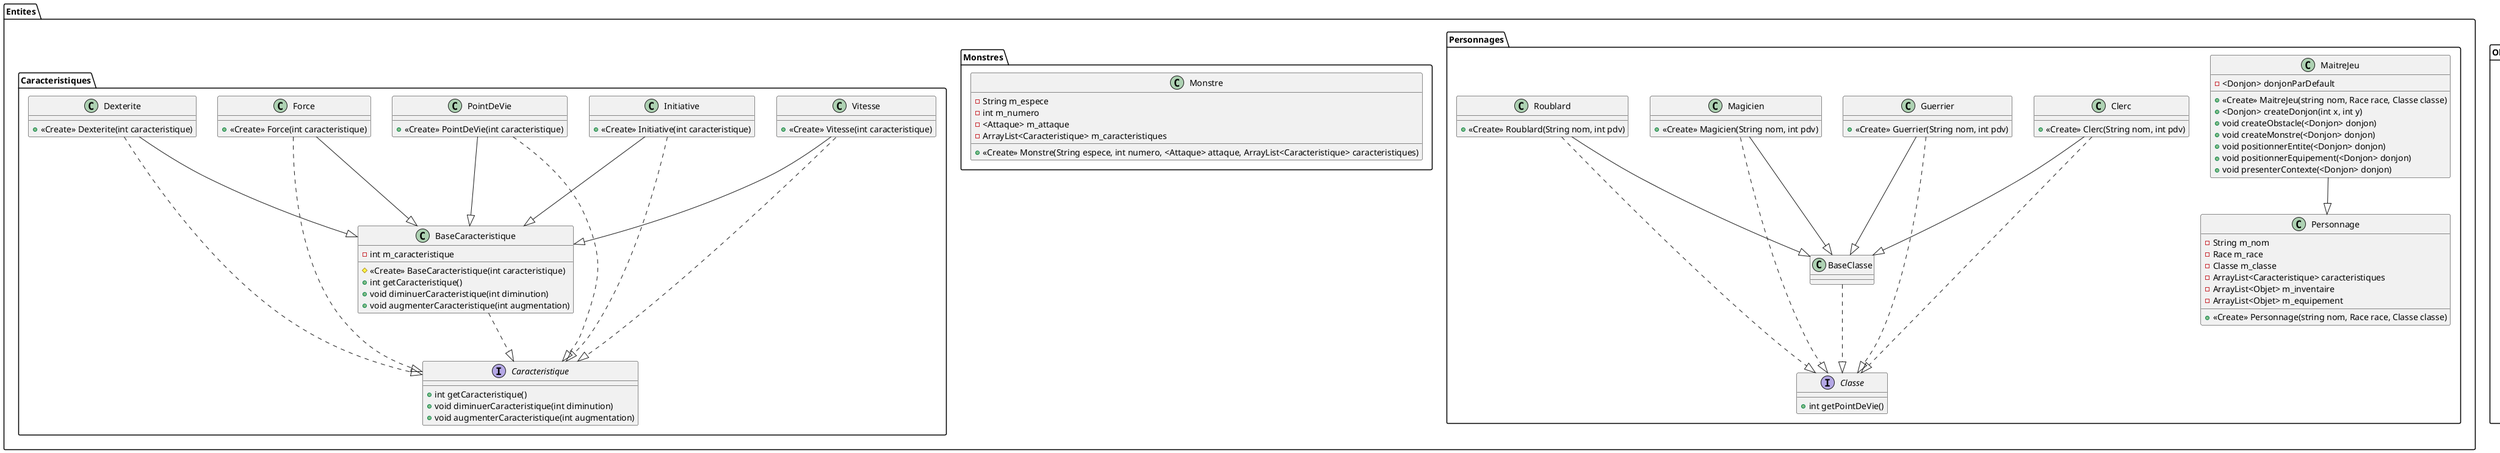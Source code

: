 @startuml
'https://plantuml.com/class-diagram
top to bottom direction
package Entites {
    package Personnages {
        class Personnage {
            - String m_nom
            - Race m_race
            - Classe m_classe
            - ArrayList<Caracteristique> caracteristiques
            - ArrayList<Objet> m_inventaire
            - ArrayList<Objet> m_equipement
            +«Create» Personnage(string nom, Race race, Classe classe)
        }

        class MaitreJeu {
            - <Donjon> donjonParDefault
            +«Create» MaitreJeu(string nom, Race race, Classe classe)
            + <Donjon> createDonjon(int x, int y)
            + void createObstacle(<Donjon> donjon)
            + void createMonstre(<Donjon> donjon)
            + void positionnerEntite(<Donjon> donjon)
            + void positionnerEquipement(<Donjon> donjon)
            + void presenterContexte(<Donjon> donjon)
        }

        MaitreJeu --|> Personnage

        interface Classe {
          + int getPointDeVie()
        }

        class Clerc {
        +«Create» Clerc(String nom, int pdv)
        }
        class Guerrier {
        +«Create» Guerrier(String nom, int pdv)
        }
        class Magicien {
        +«Create» Magicien(String nom, int pdv)
        }
        class Roublard {
        +«Create» Roublard(String nom, int pdv)
        }

        BaseClasse ..|> Classe

        Clerc --|> BaseClasse
        Clerc ..|> Classe

        Guerrier --|> BaseClasse
        Guerrier ..|> Classe

        Magicien --|> BaseClasse
        Magicien ..|> Classe

        Roublard --|> BaseClasse
        Roublard ..|> Classe
    }

    package Monstres {
        class Monstre {
            - String m_espece
            - int m_numero
            - <Attaque> m_attaque
            - ArrayList<Caracteristique> m_caracteristiques
            +«Create» Monstre(String espece, int numero, <Attaque> attaque, ArrayList<Caracteristique> caracteristiques)
        }
    }

    package "Caracteristiques" {
        interface Caracteristique {
          + int getCaracteristique()
          + void diminuerCaracteristique(int diminution)
          + void augmenterCaracteristique(int augmentation)
        }

        class BaseCaracteristique {
          - int m_caracteristique
          #«Create» BaseCaracteristique(int caracteristique)
          + int getCaracteristique()
          + void diminuerCaracteristique(int diminution)
          + void augmenterCaracteristique(int augmentation)
        }

        class PointDeVie {
        +«Create» PointDeVie(int caracteristique)
        }
        class Force {
        +«Create» Force(int caracteristique)
        }
        class Dexterite {
        +«Create» Dexterite(int caracteristique)
        }
        class Vitesse {
        +«Create» Vitesse(int caracteristique)
        }
        class Initiative {
        +«Create» Initiative(int caracteristique)
        }

        PointDeVie --|> BaseCaracteristique
        Force --|> BaseCaracteristique
        Dexterite --|> BaseCaracteristique
        Vitesse --|> BaseCaracteristique
        Initiative --|> BaseCaracteristique

        PointDeVie ..|> Caracteristique
        Force ..|> Caracteristique
        Dexterite ..|> Caracteristique
        Vitesse ..|> Caracteristique
        Initiative ..|> Caracteristique

        BaseCaracteristique ..|> Caracteristique

    }
}

package Objets {
    interface Objet {
      + String getNom()
    }

    package Armes {
        class Arme {
        - String m_nom;
        - int m_porte;
        #«Create» Arme(String nom, int porte)
        + int getPorte()
        }
        Arme ..|> Objet

        class ArmeGuerre {
        +«Create» ArmeGuerre(String nom, int classe)
        }
        class ArmeDistance {
        +«Create» ArmeDistance(String nom, int classe)
        }
        class ArmeCourante {
        +«Create» ArmeCourante(String nom, int classe)
        }

        ArmeCourante --|> Arme
        ArmeCourante ..|> Objet
        ArmeGuerre --|> Arme
        ArmeGuerre ..|> Objet
        ArmeDistance --|> Arme
        ArmeDistance ..|> Objet
    }
    package Armures {
        class Armure {
        - String m_nom;
        - int m_classe;
        #«Create» Armure(String nom, int classe)
        + int getClasse()
        }
        Armure ..|> Objet

        class ArmureLegere {
        +«Create» ArmureLegere(String nom, int classe)
        }
        class ArmureLourde {
        +«Create» ArmureLourde(String nom, int classe)
        }

        ArmureLegere --|> Armure
        ArmureLegere ..|> Objet
        ArmureLourde --|> Armure
        ArmureLourde ..|> Objet
    }
}

package Donjon {
    class Donjon {
        - int[2] m_dimensions
        - int[][] m_cases
        - String contexte
        +«Create» Donjon(int x, int y)
    }
}

package Des {
    class De {
        + {static} int lancer(int nbDes, int nbFaces)
    }
}

@enduml